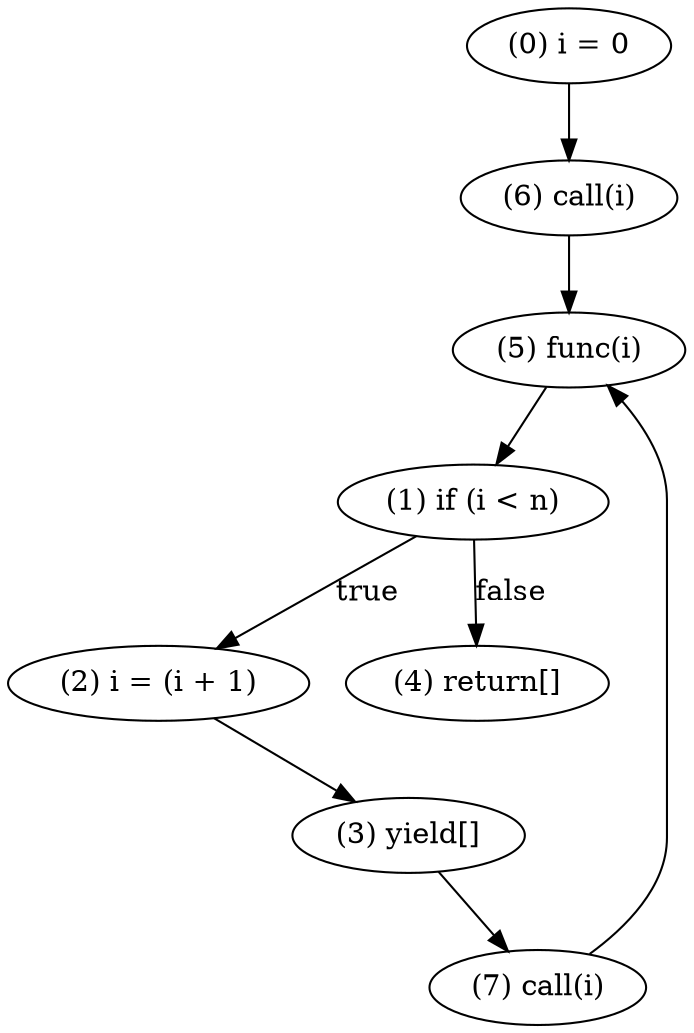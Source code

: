 digraph {
    0 [ label = "(0) i = 0" ]
    1 [ label = "(1) if (i < n)" ]
    2 [ label = "(2) i = (i + 1)" ]
    3 [ label = "(3) yield[]" ]
    4 [ label = "(4) return[]" ]
    5 [ label = "(5) func(i)" ]
    6 [ label = "(6) call(i)" ]
    7 [ label = "(7) call(i)" ]
    0 -> 6 [ label = "" ]
    1 -> 4 [ label = "false" ]
    1 -> 2 [ label = "true" ]
    2 -> 3 [ label = "" ]
    3 -> 7 [ label = "" ]
    5 -> 1 [ label = "" ]
    6 -> 5 [ label = "" ]
    7 -> 5 [ label = "" ]
}

